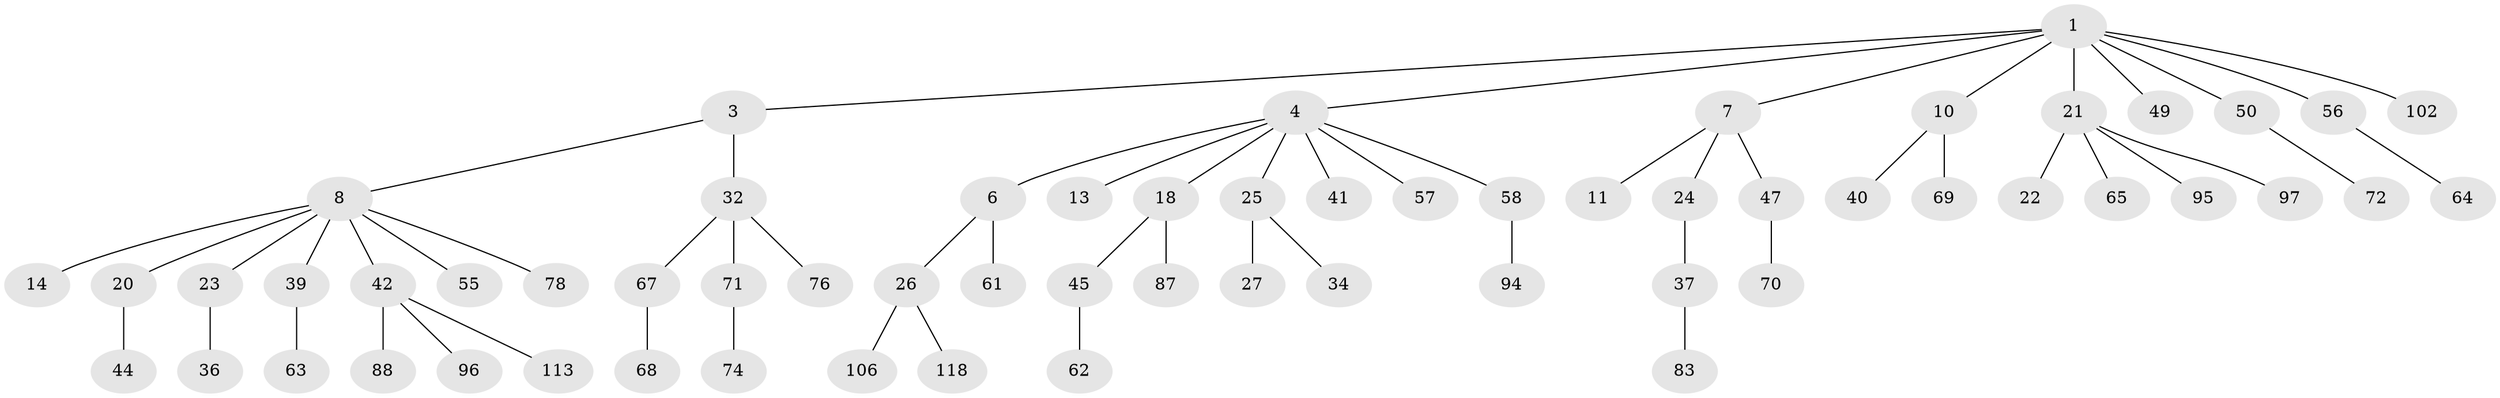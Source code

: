 // original degree distribution, {3: 0.16260162601626016, 8: 0.008130081300813009, 4: 0.07317073170731707, 7: 0.008130081300813009, 2: 0.22764227642276422, 5: 0.016260162601626018, 1: 0.4959349593495935, 6: 0.008130081300813009}
// Generated by graph-tools (version 1.1) at 2025/15/03/09/25 04:15:22]
// undirected, 61 vertices, 60 edges
graph export_dot {
graph [start="1"]
  node [color=gray90,style=filled];
  1 [super="+2"];
  3 [super="+12+89"];
  4 [super="+5"];
  6 [super="+33"];
  7 [super="+17+110"];
  8 [super="+9+75+19+16"];
  10 [super="+104+99"];
  11 [super="+54"];
  13 [super="+115+66"];
  14 [super="+35"];
  18;
  20;
  21 [super="+28"];
  22;
  23;
  24 [super="+29"];
  25;
  26;
  27;
  32 [super="+119+109+60"];
  34;
  36;
  37 [super="+46"];
  39 [super="+48"];
  40 [super="+80"];
  41;
  42;
  44;
  45 [super="+73"];
  47 [super="+81"];
  49 [super="+52"];
  50;
  55;
  56 [super="+86"];
  57;
  58;
  61;
  62 [super="+108"];
  63 [super="+116"];
  64 [super="+93"];
  65 [super="+90"];
  67 [super="+117+84"];
  68 [super="+85+120"];
  69;
  70;
  71 [super="+111"];
  72 [super="+114+112"];
  74;
  76;
  78;
  83;
  87;
  88 [super="+92"];
  94 [super="+107"];
  95;
  96;
  97;
  102;
  106;
  113;
  118;
  1 -- 21;
  1 -- 102;
  1 -- 3;
  1 -- 4;
  1 -- 7;
  1 -- 10;
  1 -- 49;
  1 -- 50;
  1 -- 56;
  3 -- 8;
  3 -- 32;
  4 -- 13;
  4 -- 18;
  4 -- 6;
  4 -- 41;
  4 -- 58;
  4 -- 25;
  4 -- 57;
  6 -- 26;
  6 -- 61;
  7 -- 11;
  7 -- 24;
  7 -- 47;
  8 -- 14;
  8 -- 78;
  8 -- 23;
  8 -- 20;
  8 -- 42;
  8 -- 55;
  8 -- 39;
  10 -- 40;
  10 -- 69;
  18 -- 45;
  18 -- 87;
  20 -- 44;
  21 -- 22;
  21 -- 65;
  21 -- 97;
  21 -- 95;
  23 -- 36;
  24 -- 37;
  25 -- 27;
  25 -- 34;
  26 -- 106;
  26 -- 118;
  32 -- 67;
  32 -- 71;
  32 -- 76;
  37 -- 83;
  39 -- 63;
  42 -- 88;
  42 -- 96;
  42 -- 113;
  45 -- 62;
  47 -- 70;
  50 -- 72;
  56 -- 64;
  58 -- 94;
  67 -- 68;
  71 -- 74;
}
